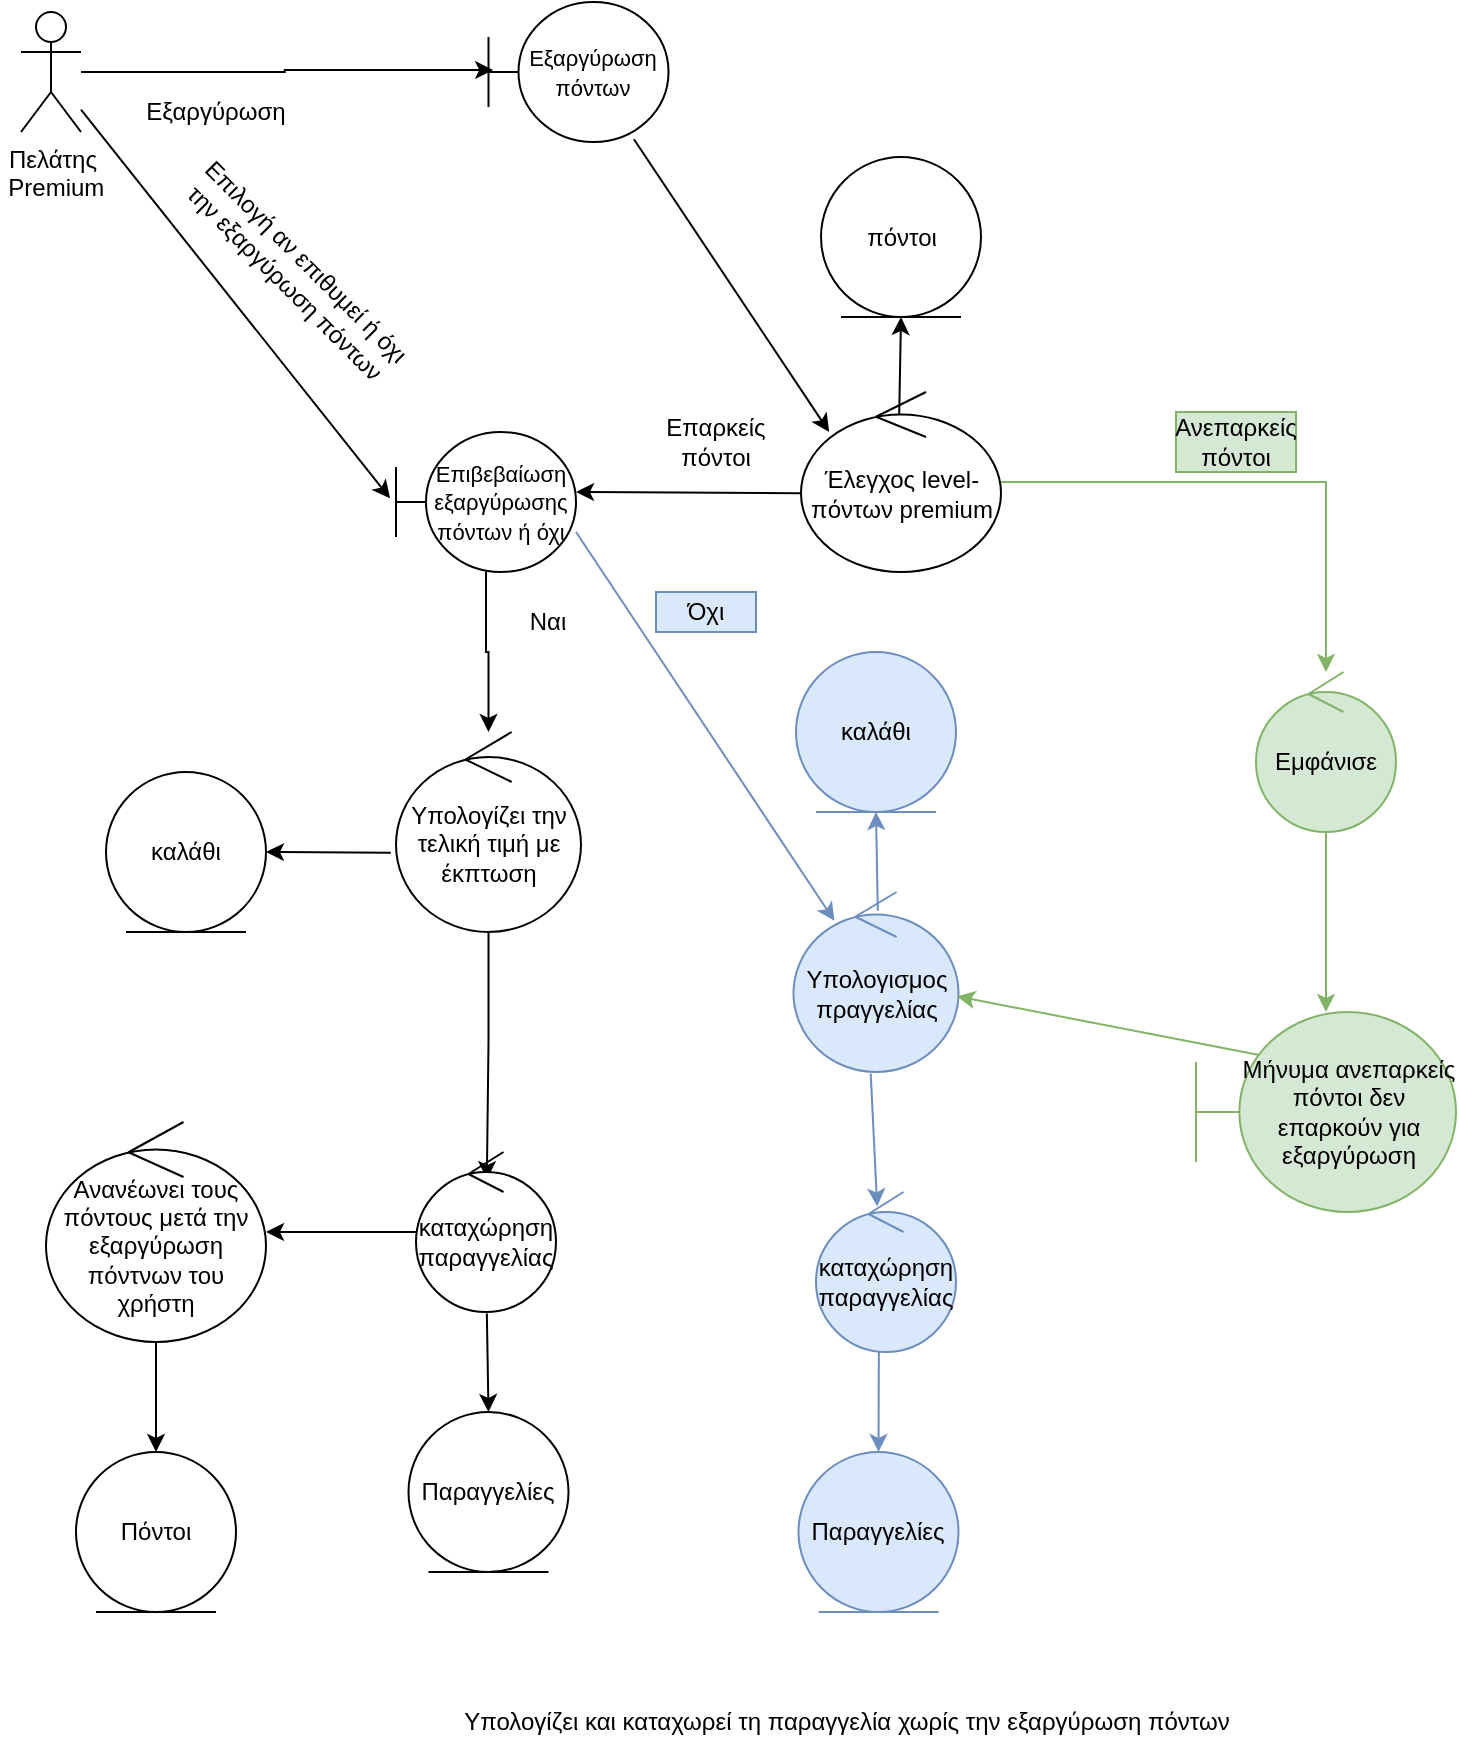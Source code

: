 <mxfile version="21.2.1" type="device">
  <diagram name="Page-1" id="XSbCTBbOwJE-prQzmKW3">
    <mxGraphModel dx="521" dy="613" grid="1" gridSize="10" guides="1" tooltips="1" connect="1" arrows="1" fold="1" page="1" pageScale="1" pageWidth="850" pageHeight="1100" math="0" shadow="0">
      <root>
        <mxCell id="0" />
        <mxCell id="1" parent="0" />
        <mxCell id="U0puOinDc7yOgNiQiMVM-2" value="Πόντοι" style="ellipse;shape=umlEntity;whiteSpace=wrap;html=1;" parent="1" vertex="1">
          <mxGeometry x="60" y="850" width="80" height="80" as="geometry" />
        </mxCell>
        <mxCell id="U0puOinDc7yOgNiQiMVM-50" style="edgeStyle=orthogonalEdgeStyle;rounded=0;orthogonalLoop=1;jettySize=auto;html=1;entryX=0.026;entryY=0.486;entryDx=0;entryDy=0;entryPerimeter=0;" parent="1" source="U0puOinDc7yOgNiQiMVM-44" target="U0puOinDc7yOgNiQiMVM-54" edge="1">
          <mxGeometry relative="1" as="geometry">
            <mxPoint x="220" y="160" as="targetPoint" />
          </mxGeometry>
        </mxCell>
        <mxCell id="U0puOinDc7yOgNiQiMVM-44" value="Πελάτης&lt;br&gt;&amp;nbsp;Premium" style="shape=umlActor;verticalLabelPosition=bottom;verticalAlign=top;html=1;outlineConnect=0;" parent="1" vertex="1">
          <mxGeometry x="32.5" y="130" width="30" height="60" as="geometry" />
        </mxCell>
        <mxCell id="U0puOinDc7yOgNiQiMVM-54" value="&lt;font style=&quot;font-size: 11px;&quot;&gt;Εξαργύρωση πόντων&lt;/font&gt;" style="shape=umlBoundary;whiteSpace=wrap;html=1;" parent="1" vertex="1">
          <mxGeometry x="266.25" y="125" width="90" height="70" as="geometry" />
        </mxCell>
        <mxCell id="U0puOinDc7yOgNiQiMVM-73" style="edgeStyle=orthogonalEdgeStyle;rounded=0;orthogonalLoop=1;jettySize=auto;html=1;strokeColor=#82b366;fillColor=#d5e8d4;" parent="1" source="U0puOinDc7yOgNiQiMVM-57" target="U0puOinDc7yOgNiQiMVM-71" edge="1">
          <mxGeometry relative="1" as="geometry" />
        </mxCell>
        <mxCell id="U0puOinDc7yOgNiQiMVM-57" value="Έλεγχος level-πόντων premium" style="ellipse;shape=umlControl;whiteSpace=wrap;html=1;" parent="1" vertex="1">
          <mxGeometry x="422.5" y="320" width="100" height="90" as="geometry" />
        </mxCell>
        <mxCell id="U0puOinDc7yOgNiQiMVM-61" value="Επαρκείς πόντοι" style="text;html=1;strokeColor=none;fillColor=none;align=center;verticalAlign=middle;whiteSpace=wrap;rounded=0;" parent="1" vertex="1">
          <mxGeometry x="350" y="330" width="60" height="30" as="geometry" />
        </mxCell>
        <mxCell id="U0puOinDc7yOgNiQiMVM-69" style="edgeStyle=orthogonalEdgeStyle;rounded=0;orthogonalLoop=1;jettySize=auto;html=1;entryX=0.5;entryY=0;entryDx=0;entryDy=0;" parent="1" source="U0puOinDc7yOgNiQiMVM-67" target="U0puOinDc7yOgNiQiMVM-2" edge="1">
          <mxGeometry relative="1" as="geometry" />
        </mxCell>
        <mxCell id="U0puOinDc7yOgNiQiMVM-67" value="Ανανέωνει τους πόντους μετά την εξαργύρωση πόντνων του χρήστη&lt;br&gt;" style="ellipse;shape=umlControl;whiteSpace=wrap;html=1;" parent="1" vertex="1">
          <mxGeometry x="45" y="685" width="110" height="110" as="geometry" />
        </mxCell>
        <mxCell id="U0puOinDc7yOgNiQiMVM-70" value="Ανεπαρκείς πόντοι" style="text;html=1;strokeColor=#82b366;fillColor=#d5e8d4;align=center;verticalAlign=middle;whiteSpace=wrap;rounded=0;" parent="1" vertex="1">
          <mxGeometry x="610" y="330" width="60" height="30" as="geometry" />
        </mxCell>
        <mxCell id="U0puOinDc7yOgNiQiMVM-88" style="edgeStyle=orthogonalEdgeStyle;rounded=0;orthogonalLoop=1;jettySize=auto;html=1;strokeColor=#82b366;fillColor=#d5e8d4;" parent="1" source="U0puOinDc7yOgNiQiMVM-71" target="EsaUjzqwc9B-Bc-L5h9L-4" edge="1">
          <mxGeometry relative="1" as="geometry">
            <mxPoint x="685" y="620" as="targetPoint" />
          </mxGeometry>
        </mxCell>
        <mxCell id="U0puOinDc7yOgNiQiMVM-71" value="Εμφάνισε" style="ellipse;shape=umlControl;whiteSpace=wrap;html=1;strokeColor=#82b366;fontStyle=0;fillColor=#d5e8d4;" parent="1" vertex="1">
          <mxGeometry x="650" y="460" width="70" height="80" as="geometry" />
        </mxCell>
        <mxCell id="U0puOinDc7yOgNiQiMVM-84" value="Υπολογισμος πραγγελίας" style="ellipse;shape=umlControl;whiteSpace=wrap;html=1;strokeColor=#6c8ebf;fillColor=#dae8fc;" parent="1" vertex="1">
          <mxGeometry x="418.75" y="570" width="82.5" height="90" as="geometry" />
        </mxCell>
        <mxCell id="RF0D6jVLFjoPsbKkYkGq-2" value="Eξαργύρωση" style="text;html=1;strokeColor=none;fillColor=none;align=center;verticalAlign=middle;whiteSpace=wrap;rounded=0;" parent="1" vertex="1">
          <mxGeometry x="100" y="165" width="60" height="30" as="geometry" />
        </mxCell>
        <mxCell id="RF0D6jVLFjoPsbKkYkGq-3" value="" style="endArrow=classic;html=1;rounded=0;exitX=0.808;exitY=0.98;exitDx=0;exitDy=0;exitPerimeter=0;entryX=0.141;entryY=0.222;entryDx=0;entryDy=0;entryPerimeter=0;" parent="1" source="U0puOinDc7yOgNiQiMVM-54" target="U0puOinDc7yOgNiQiMVM-57" edge="1">
          <mxGeometry width="50" height="50" relative="1" as="geometry">
            <mxPoint x="360" y="370" as="sourcePoint" />
            <mxPoint x="560" y="290" as="targetPoint" />
          </mxGeometry>
        </mxCell>
        <mxCell id="RF0D6jVLFjoPsbKkYkGq-11" style="edgeStyle=orthogonalEdgeStyle;rounded=0;orthogonalLoop=1;jettySize=auto;html=1;" parent="1" source="RF0D6jVLFjoPsbKkYkGq-4" target="RF0D6jVLFjoPsbKkYkGq-10" edge="1">
          <mxGeometry relative="1" as="geometry" />
        </mxCell>
        <mxCell id="RF0D6jVLFjoPsbKkYkGq-4" value="&lt;font style=&quot;font-size: 11px;&quot;&gt;Επιβεβαίωση εξαργύρωσης πόντων ή όχι&lt;/font&gt;" style="shape=umlBoundary;whiteSpace=wrap;html=1;" parent="1" vertex="1">
          <mxGeometry x="220" y="340" width="90" height="70" as="geometry" />
        </mxCell>
        <mxCell id="RF0D6jVLFjoPsbKkYkGq-6" value="" style="endArrow=classic;html=1;rounded=0;entryX=-0.033;entryY=0.474;entryDx=0;entryDy=0;entryPerimeter=0;" parent="1" source="U0puOinDc7yOgNiQiMVM-44" target="RF0D6jVLFjoPsbKkYkGq-4" edge="1">
          <mxGeometry width="50" height="50" relative="1" as="geometry">
            <mxPoint x="360" y="370" as="sourcePoint" />
            <mxPoint x="410" y="320" as="targetPoint" />
          </mxGeometry>
        </mxCell>
        <mxCell id="RF0D6jVLFjoPsbKkYkGq-8" value="Επιλογή αν επιθυμεί ή όχι την εξαργύρωση πόντων" style="text;html=1;strokeColor=none;fillColor=none;align=center;verticalAlign=middle;whiteSpace=wrap;rounded=0;rotation=45;" parent="1" vertex="1">
          <mxGeometry x="100" y="245" width="140" height="30" as="geometry" />
        </mxCell>
        <mxCell id="RF0D6jVLFjoPsbKkYkGq-15" style="edgeStyle=orthogonalEdgeStyle;rounded=0;orthogonalLoop=1;jettySize=auto;html=1;" parent="1" source="EsaUjzqwc9B-Bc-L5h9L-17" target="U0puOinDc7yOgNiQiMVM-67" edge="1">
          <mxGeometry relative="1" as="geometry" />
        </mxCell>
        <mxCell id="RF0D6jVLFjoPsbKkYkGq-16" style="edgeStyle=orthogonalEdgeStyle;rounded=0;orthogonalLoop=1;jettySize=auto;html=1;entryX=0.506;entryY=0.17;entryDx=0;entryDy=0;entryPerimeter=0;" parent="1" source="RF0D6jVLFjoPsbKkYkGq-10" target="EsaUjzqwc9B-Bc-L5h9L-17" edge="1">
          <mxGeometry relative="1" as="geometry">
            <mxPoint x="266.25" y="700" as="targetPoint" />
          </mxGeometry>
        </mxCell>
        <mxCell id="RF0D6jVLFjoPsbKkYkGq-10" value="Υπολογίζει την τελική τιμή με έκπτωση" style="ellipse;shape=umlControl;whiteSpace=wrap;html=1;" parent="1" vertex="1">
          <mxGeometry x="220" y="490" width="92.5" height="100" as="geometry" />
        </mxCell>
        <mxCell id="RF0D6jVLFjoPsbKkYkGq-12" value="Ναι" style="text;html=1;strokeColor=none;fillColor=none;align=center;verticalAlign=middle;whiteSpace=wrap;rounded=0;" parent="1" vertex="1">
          <mxGeometry x="266.25" y="420" width="60" height="30" as="geometry" />
        </mxCell>
        <mxCell id="RF0D6jVLFjoPsbKkYkGq-18" value="" style="endArrow=classic;html=1;rounded=0;entryX=0.248;entryY=0.16;entryDx=0;entryDy=0;entryPerimeter=0;exitX=1;exitY=0.714;exitDx=0;exitDy=0;exitPerimeter=0;fillColor=#dae8fc;strokeColor=#6c8ebf;" parent="1" source="RF0D6jVLFjoPsbKkYkGq-4" target="U0puOinDc7yOgNiQiMVM-84" edge="1">
          <mxGeometry width="50" height="50" relative="1" as="geometry">
            <mxPoint x="520" y="530" as="sourcePoint" />
            <mxPoint x="570" y="480" as="targetPoint" />
          </mxGeometry>
        </mxCell>
        <mxCell id="RF0D6jVLFjoPsbKkYkGq-19" value="Όχι" style="text;html=1;strokeColor=#6c8ebf;fillColor=#dae8fc;align=center;verticalAlign=middle;whiteSpace=wrap;rounded=0;" parent="1" vertex="1">
          <mxGeometry x="350" y="420" width="50" height="20" as="geometry" />
        </mxCell>
        <mxCell id="RF0D6jVLFjoPsbKkYkGq-20" value="" style="endArrow=classic;html=1;rounded=0;entryX=0.992;entryY=0.58;entryDx=0;entryDy=0;entryPerimeter=0;exitX=0.263;exitY=0.22;exitDx=0;exitDy=0;exitPerimeter=0;fillColor=#d5e8d4;strokeColor=#82b366;" parent="1" source="EsaUjzqwc9B-Bc-L5h9L-4" target="U0puOinDc7yOgNiQiMVM-84" edge="1">
          <mxGeometry width="50" height="50" relative="1" as="geometry">
            <mxPoint x="649.4" y="648.8" as="sourcePoint" />
            <mxPoint x="570" y="480" as="targetPoint" />
          </mxGeometry>
        </mxCell>
        <mxCell id="sLNhOhzuAUSg7PhpRw1X-1" value="πόντοι" style="ellipse;shape=umlEntity;whiteSpace=wrap;html=1;" parent="1" vertex="1">
          <mxGeometry x="432.5" y="202.5" width="80" height="80" as="geometry" />
        </mxCell>
        <mxCell id="sLNhOhzuAUSg7PhpRw1X-2" value="" style="endArrow=classic;html=1;rounded=0;exitX=-0.005;exitY=0.562;exitDx=0;exitDy=0;exitPerimeter=0;" parent="1" source="U0puOinDc7yOgNiQiMVM-57" edge="1">
          <mxGeometry width="50" height="50" relative="1" as="geometry">
            <mxPoint x="420" y="460" as="sourcePoint" />
            <mxPoint x="310" y="370" as="targetPoint" />
          </mxGeometry>
        </mxCell>
        <mxCell id="sLNhOhzuAUSg7PhpRw1X-6" value="" style="endArrow=classic;html=1;rounded=0;entryX=0.5;entryY=1;entryDx=0;entryDy=0;exitX=0.491;exitY=0.127;exitDx=0;exitDy=0;exitPerimeter=0;" parent="1" source="U0puOinDc7yOgNiQiMVM-57" target="sLNhOhzuAUSg7PhpRw1X-1" edge="1">
          <mxGeometry width="50" height="50" relative="1" as="geometry">
            <mxPoint x="420" y="360" as="sourcePoint" />
            <mxPoint x="470" y="310" as="targetPoint" />
          </mxGeometry>
        </mxCell>
        <mxCell id="EsaUjzqwc9B-Bc-L5h9L-4" value="Mήνυμα ανεπαρκείς πόντοι δεν επαρκούν για εξαργύρωση" style="shape=umlBoundary;whiteSpace=wrap;html=1;fillColor=#d5e8d4;strokeColor=#82b366;" vertex="1" parent="1">
          <mxGeometry x="620" y="630" width="130" height="100" as="geometry" />
        </mxCell>
        <mxCell id="EsaUjzqwc9B-Bc-L5h9L-6" value="Παραγγελίες" style="ellipse;shape=umlEntity;whiteSpace=wrap;html=1;fillColor=#dae8fc;strokeColor=#6c8ebf;" vertex="1" parent="1">
          <mxGeometry x="421.25" y="850" width="80" height="80" as="geometry" />
        </mxCell>
        <mxCell id="EsaUjzqwc9B-Bc-L5h9L-7" value="" style="endArrow=classic;html=1;rounded=0;exitX=0.449;exitY=0.99;exitDx=0;exitDy=0;exitPerimeter=0;entryX=0.5;entryY=0;entryDx=0;entryDy=0;fillColor=#dae8fc;strokeColor=#6c8ebf;" edge="1" parent="1" source="EsaUjzqwc9B-Bc-L5h9L-12" target="EsaUjzqwc9B-Bc-L5h9L-6">
          <mxGeometry width="50" height="50" relative="1" as="geometry">
            <mxPoint x="490" y="570" as="sourcePoint" />
            <mxPoint x="540" y="520" as="targetPoint" />
          </mxGeometry>
        </mxCell>
        <mxCell id="EsaUjzqwc9B-Bc-L5h9L-8" value="Υπολογίζει και καταχωρεί τη παραγγελία χωρίς την εξαργύρωση πόντων" style="text;html=1;align=center;verticalAlign=middle;resizable=0;points=[];autosize=1;strokeColor=none;fillColor=none;" vertex="1" parent="1">
          <mxGeometry x="240" y="970" width="410" height="30" as="geometry" />
        </mxCell>
        <mxCell id="EsaUjzqwc9B-Bc-L5h9L-9" value="καλάθι" style="ellipse;shape=umlEntity;whiteSpace=wrap;html=1;fillColor=#dae8fc;strokeColor=#6c8ebf;" vertex="1" parent="1">
          <mxGeometry x="420" y="450" width="80" height="80" as="geometry" />
        </mxCell>
        <mxCell id="EsaUjzqwc9B-Bc-L5h9L-10" value="" style="endArrow=classic;html=1;rounded=0;entryX=0.5;entryY=1;entryDx=0;entryDy=0;exitX=0.511;exitY=0.104;exitDx=0;exitDy=0;exitPerimeter=0;fillColor=#dae8fc;strokeColor=#6c8ebf;" edge="1" parent="1" source="U0puOinDc7yOgNiQiMVM-84" target="EsaUjzqwc9B-Bc-L5h9L-9">
          <mxGeometry width="50" height="50" relative="1" as="geometry">
            <mxPoint x="480" y="580" as="sourcePoint" />
            <mxPoint x="530" y="530" as="targetPoint" />
          </mxGeometry>
        </mxCell>
        <mxCell id="EsaUjzqwc9B-Bc-L5h9L-12" value="καταχώρηση παραγγελίας" style="ellipse;shape=umlControl;whiteSpace=wrap;html=1;fillColor=#dae8fc;strokeColor=#6c8ebf;" vertex="1" parent="1">
          <mxGeometry x="430" y="720" width="70" height="80" as="geometry" />
        </mxCell>
        <mxCell id="EsaUjzqwc9B-Bc-L5h9L-14" value="" style="endArrow=classic;html=1;rounded=0;exitX=0.468;exitY=1.009;exitDx=0;exitDy=0;exitPerimeter=0;entryX=0.437;entryY=0.09;entryDx=0;entryDy=0;entryPerimeter=0;fillColor=#dae8fc;strokeColor=#6c8ebf;" edge="1" parent="1" source="U0puOinDc7yOgNiQiMVM-84" target="EsaUjzqwc9B-Bc-L5h9L-12">
          <mxGeometry width="50" height="50" relative="1" as="geometry">
            <mxPoint x="480" y="780" as="sourcePoint" />
            <mxPoint x="530" y="730" as="targetPoint" />
          </mxGeometry>
        </mxCell>
        <mxCell id="EsaUjzqwc9B-Bc-L5h9L-15" value="καλάθι" style="ellipse;shape=umlEntity;whiteSpace=wrap;html=1;" vertex="1" parent="1">
          <mxGeometry x="75" y="510" width="80" height="80" as="geometry" />
        </mxCell>
        <mxCell id="EsaUjzqwc9B-Bc-L5h9L-16" value="" style="endArrow=classic;html=1;rounded=0;entryX=1;entryY=0.5;entryDx=0;entryDy=0;exitX=-0.028;exitY=0.604;exitDx=0;exitDy=0;exitPerimeter=0;" edge="1" parent="1" source="RF0D6jVLFjoPsbKkYkGq-10" target="EsaUjzqwc9B-Bc-L5h9L-15">
          <mxGeometry width="50" height="50" relative="1" as="geometry">
            <mxPoint x="110" y="680" as="sourcePoint" />
            <mxPoint x="160" y="630" as="targetPoint" />
          </mxGeometry>
        </mxCell>
        <mxCell id="EsaUjzqwc9B-Bc-L5h9L-17" value="καταχώρηση παραγγελίας" style="ellipse;shape=umlControl;whiteSpace=wrap;html=1;" vertex="1" parent="1">
          <mxGeometry x="230" y="700" width="70" height="80" as="geometry" />
        </mxCell>
        <mxCell id="EsaUjzqwc9B-Bc-L5h9L-19" value="Παραγγελίες" style="ellipse;shape=umlEntity;whiteSpace=wrap;html=1;" vertex="1" parent="1">
          <mxGeometry x="226.25" y="830" width="80" height="80" as="geometry" />
        </mxCell>
        <mxCell id="EsaUjzqwc9B-Bc-L5h9L-20" value="" style="endArrow=classic;html=1;rounded=0;entryX=0.5;entryY=0;entryDx=0;entryDy=0;exitX=0.506;exitY=1.01;exitDx=0;exitDy=0;exitPerimeter=0;" edge="1" parent="1" source="EsaUjzqwc9B-Bc-L5h9L-17" target="EsaUjzqwc9B-Bc-L5h9L-19">
          <mxGeometry width="50" height="50" relative="1" as="geometry">
            <mxPoint x="230" y="690" as="sourcePoint" />
            <mxPoint x="280" y="640" as="targetPoint" />
          </mxGeometry>
        </mxCell>
      </root>
    </mxGraphModel>
  </diagram>
</mxfile>

